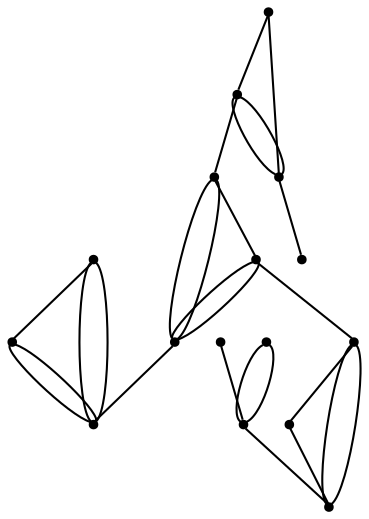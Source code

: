 graph {
  node [shape=point,comment="{\"directed\":false,\"doi\":\"10.1007/978-3-662-45803-7_37\",\"figure\":\"1 (2)\"}"]

  v0 [pos="1338.9028231466004,820.6764001652938"]
  v1 [pos="1338.9028231466004,920.7287950492444"]
  v2 [pos="1272.1880587007172,870.7025976072691"]
  v3 [pos="1222.1519853663049,937.4041941965695"]
  v4 [pos="1205.473294254834,587.2208121027422"]
  v5 [pos="1205.473294254834,770.6502027233184"]
  v6 [pos="1138.758529808951,653.9224086920428"]
  v7 [pos="1138.758529808951,987.4303916385448"]
  v8 [pos="1138.758529808951,820.6764001652939"]
  v9 [pos="1138.758529808951,887.3779967545943"]
  v10 [pos="1138.758529808951,720.6240052813432"]
  v11 [pos="1072.0437653630677,587.2208121027422"]
  v12 [pos="1055.3649788153607,904.0533959019194"]
  v13 [pos="988.6502461815563,837.3517993126189"]
  v14 [pos="988.6502461815563,770.6502027233184"]
  v15 [pos="988.6502461815563,904.0533959019193"]

  v15 -- v12 [id="-2",pos="988.6502461815563,904.0533959019193 1055.3649788153607,904.0533959019194 1055.3649788153607,904.0533959019194 1055.3649788153607,904.0533959019194"]
  v15 -- v13 [id="-3",pos="988.6502461815563,904.0533959019193 988.6502461815563,837.3517993126189 988.6502461815563,837.3517993126189 988.6502461815563,837.3517993126189"]
  v13 -- v12 [id="-5",pos="988.6502461815563,837.3517993126189 1055.3649788153607,904.0533959019194 1055.3649788153607,904.0533959019194 1055.3649788153607,904.0533959019194"]
  v13 -- v14 [id="-6",pos="988.6502461815563,837.3517993126189 988.6502461815563,770.6502027233184 988.6502461815563,770.6502027233184 988.6502461815563,770.6502027233184"]
  v12 -- v7 [id="-7",pos="1055.3649788153607,904.0533959019194 1138.758529808951,987.4303916385448 1138.758529808951,987.4303916385448 1138.758529808951,987.4303916385448"]
  v12 -- v13 [id="-8",pos="1055.3649788153607,904.0533959019194 1058.1462134188662,890.1585869932717 1058.1462134188662,890.1585869932717 1058.1462134188662,890.1585869932717 1060.9231533917484,876.2597069422542 1066.4855589746014,848.4701527365585 1055.3650106274395,837.3517993126189 1044.2444622802775,826.2334458886793 1016.4494856401891,831.7947535892334 988.6502461815563,837.3517993126189"]
  v7 -- v3 [id="-12",pos="1138.758529808951,987.4303916385448 1152.6559545048378,990.2110454888219 1152.6559545048378,990.2110454888219 1152.6559545048378,990.2110454888219 1166.5575783951115,992.9874373619303 1194.3526822835147,998.5487450624845 1208.2543061737886,990.2110454888219 1222.15185811799,981.8733459151593 1222.15185811799,959.6367026788797 1222.1519853663049,937.4041941965695"]
  v9 -- v8 [id="-18",pos="1138.758529808951,887.3779967545943 1138.758529808951,820.6764001652939 1138.758529808951,820.6764001652939 1138.758529808951,820.6764001652939"]
  v6 -- v10 [id="-19",pos="1138.758529808951,653.9224086920428 1138.758529808951,720.6240052813432 1138.758529808951,720.6240052813432 1138.758529808951,720.6240052813432"]
  v3 -- v2 [id="-31",pos="1222.1519853663049,937.4041941965695 1272.1880587007172,870.7025976072691 1272.1880587007172,870.7025976072691 1272.1880587007172,870.7025976072691"]
  v1 -- v0 [id="-39",pos="1338.9028231466004,920.7287950492444 1338.9028231466004,820.6764001652938 1338.9028231466004,820.6764001652938 1338.9028231466004,820.6764001652938"]
  v0 -- v2 [id="-45",pos="1338.9028231466004,820.6764001652938 1316.6657983983487,815.1192908303087 1294.4248289523393,809.5581103529538 1283.308416175407,817.8958099266163 1272.1879314524024,826.2335095002788 1272.1879314524024,848.4700891249589 1272.1880587007172,870.7025976072691"]
  v1 -- v2 [id="-46",pos="1338.9028231466004,920.7287950492444 1316.6657983983487,926.28584077263 1294.4248289523393,931.847148473184 1283.308416175407,923.5094488995214 1272.1879314524024,915.171749325859 1272.1879314524024,892.9351060895793 1272.1880587007172,870.7025976072691"]
  v11 -- v6 [id="-49",pos="1072.0437653630677,587.2208121027422 1072.0437653630677,609.4533205850524 1072.0437653630677,631.6899002097326 1083.1642500860723,642.8041188797027 1094.2806628630046,653.9224086920427 1116.521632309014,653.9224086920427 1138.758529808951,653.9224086920428"]
  v0 -- v2 [id="-51",pos="1338.9028231466004,820.6764001652938 1333.3444895098194,831.7946899776339 1327.782211175281,842.908908647604 1316.6657983983487,851.2466082212666 1305.545313675344,859.5842441833296 1288.8666225638733,865.1455518838836 1272.1880587007172,870.7025976072691"]
  v11 -- v6 [id="-52",pos="1072.0437653630677,587.2208121027422 1094.2806628630046,587.2208121027422 1116.521632309014,587.2208121027422 1127.6380450859463,598.3391655266819 1138.758529808951,609.4533205850524 1138.758529808951,631.6899002097326 1138.758529808951,653.9224086920428"]
  v1 -- v2 [id="-53",pos="1338.9028231466004,920.7287950492444 1333.3444895098194,909.6105052369044 1327.782211175281,898.4962865669343 1316.6657983983487,890.1585869932717 1305.545313675344,881.8209510312087 1288.8666225638733,876.2596433306546 1272.1880587007172,870.7025976072691"]
  v7 -- v9 [id="-56",pos="1138.758529808951,987.4303916385448 1133.2001961721699,970.7549924912198 1127.6379178376314,954.0795933438947 1127.6379178376314,937.4041941965695 1127.6379178376314,920.7287950492445 1133.2001961721699,904.0533959019193 1138.758529808951,887.3779967545943"]
  v8 -- v10 [id="-59",pos="1138.758529808951,820.6764001652939 1127.6379178376314,804.0010010179687 1116.5215050606992,787.3256018706436 1116.5215050606992,770.6502027233184 1116.5215050606992,753.9748035759934 1127.6379178376314,737.2994044286683 1138.758529808951,720.6240052813432"]
  v9 -- v3 [id="-69",pos="1138.758529808951,887.3779967545943 1149.8788872836408,898.4963501785338 1160.995300060573,909.6105052369044 1174.896923950847,917.948204810567 1188.7944758950484,926.2859043842295 1205.4731670065194,931.8470848615844 1222.1519853663049,937.4041941965695"]
  v8 -- v5 [id="-72",pos="1138.758529808951,820.6764001652939 1160.995300060573,820.6764001652938 1183.2362695065822,820.6764001652938 1194.3526822835147,812.3387005916312 1205.4731670065194,804.0010010179687 1205.4731670065194,787.3256018706436 1205.473294254834,770.6502027233184"]
  v9 -- v3 [id="-79",pos="1138.758529808951,887.3779967545943 1146.6843501538135,885.7921551056081 1148.3129695222747,885.4662972325289 1152.6559545048378,884.5973429043172 1166.5575783951115,881.8209510312087 1194.3526822835147,876.2596433306546 1208.2543061737886,884.5973429043172 1222.15185811799,892.9350424779798 1222.15185811799,915.1716857142594 1222.1519853663049,937.4041941965695"]
  v7 -- v3 [id="-80",pos="1138.758529808951,987.4303916385448 1149.8788872836408,976.3121018262049 1160.995300060573,965.1978831562348 1174.896923950847,956.8601835825722 1188.7944758950484,948.5225476205092 1205.4731670065194,942.9612399199551 1222.1519853663049,937.4041941965695"]
  v8 -- v10 [id="-81",pos="1138.758529808951,820.6764001652939 1149.8788872836408,804.0010010179687 1160.995300060573,787.3256018706436 1160.995300060573,770.6502027233184 1160.995300060573,753.9748035759934 1149.8788872836408,737.2994044286683 1138.758529808951,720.6240052813432"]
  v5 -- v10 [id="-82",pos="1205.473294254834,770.6502027233184 1205.4731670065194,753.9748035759934 1205.4731670065194,737.2994044286683 1194.3526822835147,728.9617048550057 1183.2362695065822,720.6240052813432 1160.995300060573,720.6240052813432 1138.758529808951,720.6240052813432"]
  v4 -- v6 [id="-87",pos="1205.473294254834,587.2208121027422 1205.473294254834,609.4533205850524 1205.473294254834,631.6899002097326 1194.3528095318295,642.8041188797027 1183.236396754897,653.9224086920427 1160.9954273088879,653.9224086920427 1138.758529808951,653.9224086920428"]
}